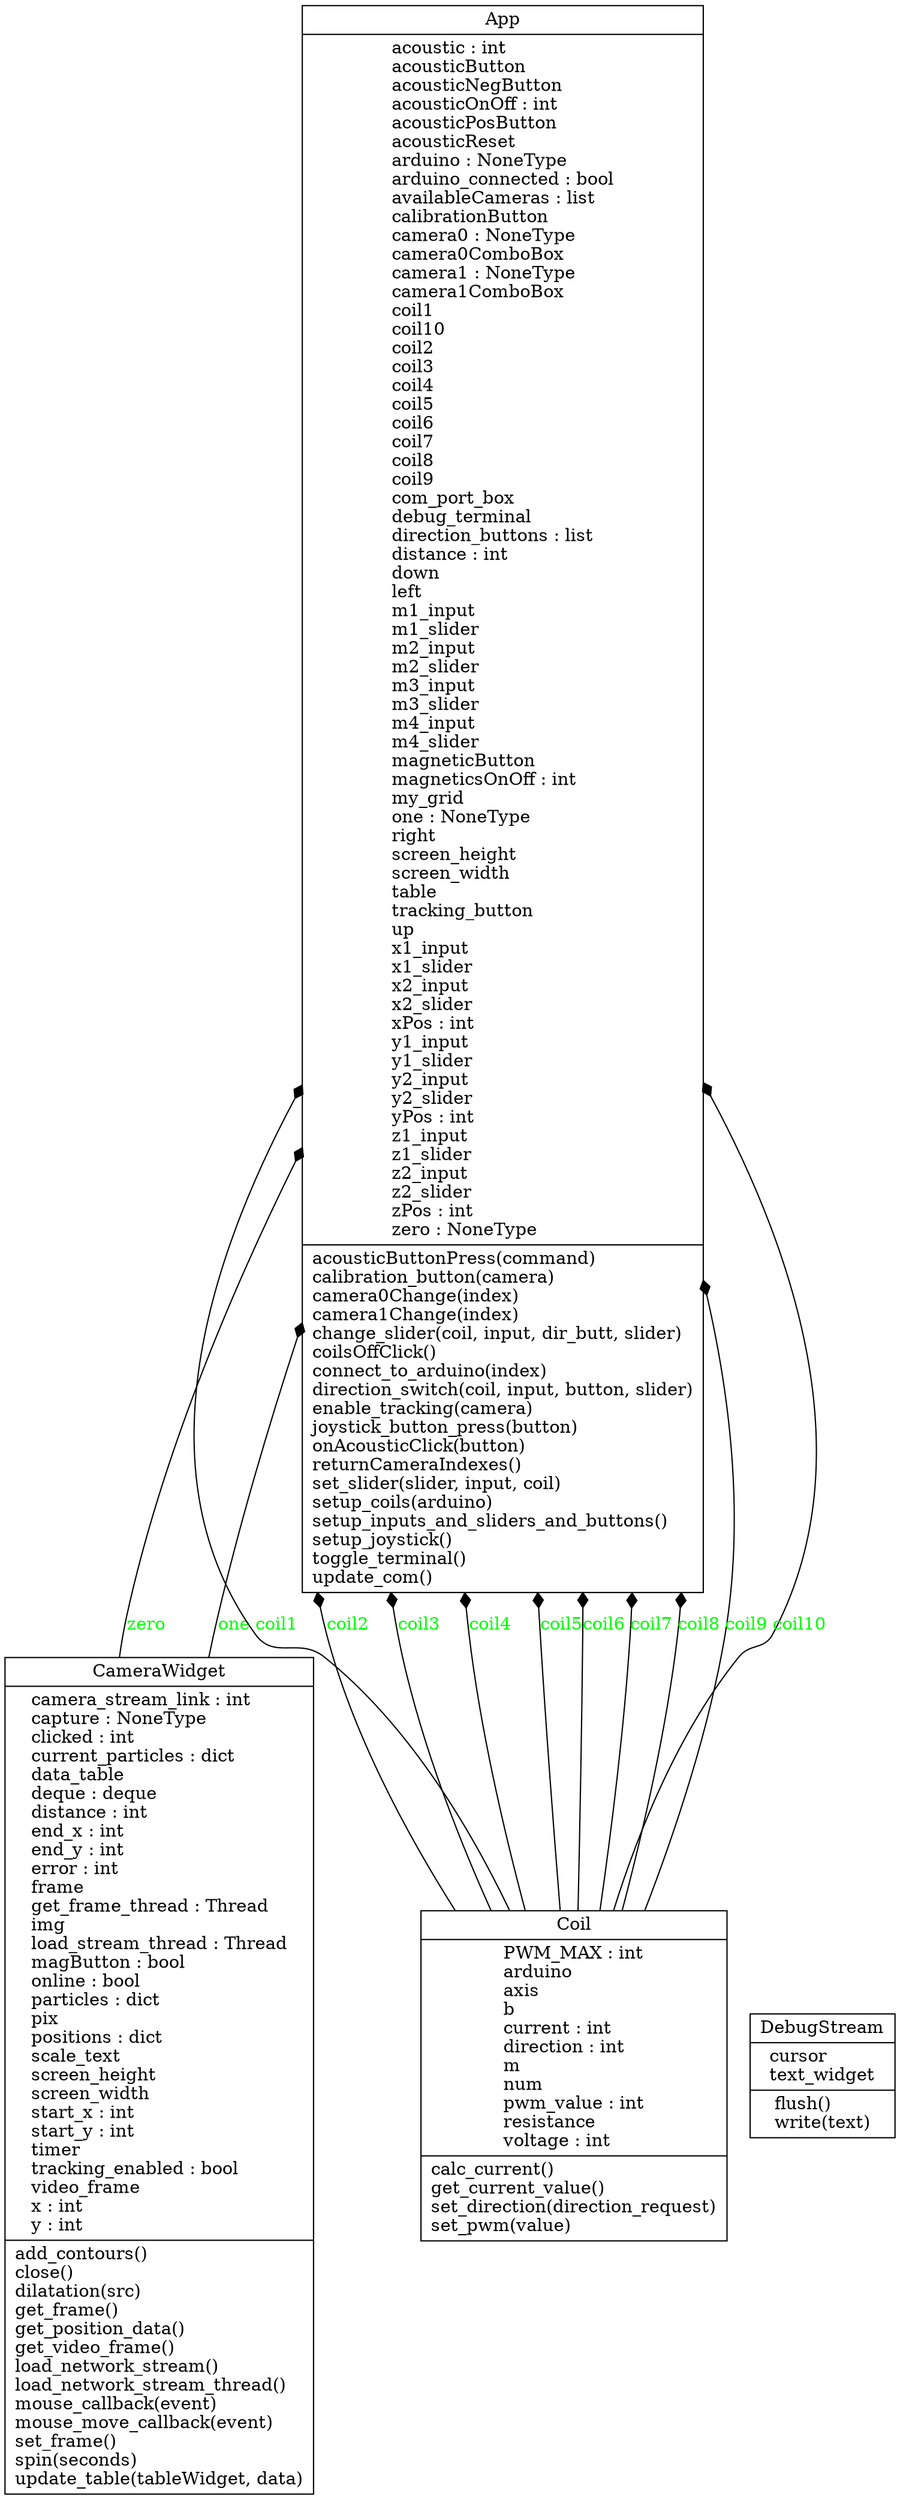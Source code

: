 digraph "classes" {
rankdir=BT
charset="utf-8"
"gui_joystick_control.App" [color="black", fontcolor="black", label=<{App|acoustic : int<br ALIGN="LEFT"/>acousticButton<br ALIGN="LEFT"/>acousticNegButton<br ALIGN="LEFT"/>acousticOnOff : int<br ALIGN="LEFT"/>acousticPosButton<br ALIGN="LEFT"/>acousticReset<br ALIGN="LEFT"/>arduino : NoneType<br ALIGN="LEFT"/>arduino_connected : bool<br ALIGN="LEFT"/>availableCameras : list<br ALIGN="LEFT"/>calibrationButton<br ALIGN="LEFT"/>camera0 : NoneType<br ALIGN="LEFT"/>camera0ComboBox<br ALIGN="LEFT"/>camera1 : NoneType<br ALIGN="LEFT"/>camera1ComboBox<br ALIGN="LEFT"/>coil1<br ALIGN="LEFT"/>coil10<br ALIGN="LEFT"/>coil2<br ALIGN="LEFT"/>coil3<br ALIGN="LEFT"/>coil4<br ALIGN="LEFT"/>coil5<br ALIGN="LEFT"/>coil6<br ALIGN="LEFT"/>coil7<br ALIGN="LEFT"/>coil8<br ALIGN="LEFT"/>coil9<br ALIGN="LEFT"/>com_port_box<br ALIGN="LEFT"/>debug_terminal<br ALIGN="LEFT"/>direction_buttons : list<br ALIGN="LEFT"/>distance : int<br ALIGN="LEFT"/>down<br ALIGN="LEFT"/>left<br ALIGN="LEFT"/>m1_input<br ALIGN="LEFT"/>m1_slider<br ALIGN="LEFT"/>m2_input<br ALIGN="LEFT"/>m2_slider<br ALIGN="LEFT"/>m3_input<br ALIGN="LEFT"/>m3_slider<br ALIGN="LEFT"/>m4_input<br ALIGN="LEFT"/>m4_slider<br ALIGN="LEFT"/>magneticButton<br ALIGN="LEFT"/>magneticsOnOff : int<br ALIGN="LEFT"/>my_grid<br ALIGN="LEFT"/>one : NoneType<br ALIGN="LEFT"/>right<br ALIGN="LEFT"/>screen_height<br ALIGN="LEFT"/>screen_width<br ALIGN="LEFT"/>table<br ALIGN="LEFT"/>tracking_button<br ALIGN="LEFT"/>up<br ALIGN="LEFT"/>x1_input<br ALIGN="LEFT"/>x1_slider<br ALIGN="LEFT"/>x2_input<br ALIGN="LEFT"/>x2_slider<br ALIGN="LEFT"/>xPos : int<br ALIGN="LEFT"/>y1_input<br ALIGN="LEFT"/>y1_slider<br ALIGN="LEFT"/>y2_input<br ALIGN="LEFT"/>y2_slider<br ALIGN="LEFT"/>yPos : int<br ALIGN="LEFT"/>z1_input<br ALIGN="LEFT"/>z1_slider<br ALIGN="LEFT"/>z2_input<br ALIGN="LEFT"/>z2_slider<br ALIGN="LEFT"/>zPos : int<br ALIGN="LEFT"/>zero : NoneType<br ALIGN="LEFT"/>|acousticButtonPress(command)<br ALIGN="LEFT"/>calibration_button(camera)<br ALIGN="LEFT"/>camera0Change(index)<br ALIGN="LEFT"/>camera1Change(index)<br ALIGN="LEFT"/>change_slider(coil, input, dir_butt, slider)<br ALIGN="LEFT"/>coilsOffClick()<br ALIGN="LEFT"/>connect_to_arduino(index)<br ALIGN="LEFT"/>direction_switch(coil, input, button, slider)<br ALIGN="LEFT"/>enable_tracking(camera)<br ALIGN="LEFT"/>joystick_button_press(button)<br ALIGN="LEFT"/>onAcousticClick(button)<br ALIGN="LEFT"/>returnCameraIndexes()<br ALIGN="LEFT"/>set_slider(slider, input, coil)<br ALIGN="LEFT"/>setup_coils(arduino)<br ALIGN="LEFT"/>setup_inputs_and_sliders_and_buttons()<br ALIGN="LEFT"/>setup_joystick()<br ALIGN="LEFT"/>toggle_terminal()<br ALIGN="LEFT"/>update_com()<br ALIGN="LEFT"/>}>, shape="record", style="solid"];
"gui_joystick_control.CameraWidget" [color="black", fontcolor="black", label=<{CameraWidget|camera_stream_link : int<br ALIGN="LEFT"/>capture : NoneType<br ALIGN="LEFT"/>clicked : int<br ALIGN="LEFT"/>current_particles : dict<br ALIGN="LEFT"/>data_table<br ALIGN="LEFT"/>deque : deque<br ALIGN="LEFT"/>distance : int<br ALIGN="LEFT"/>end_x : int<br ALIGN="LEFT"/>end_y : int<br ALIGN="LEFT"/>error : int<br ALIGN="LEFT"/>frame<br ALIGN="LEFT"/>get_frame_thread : Thread<br ALIGN="LEFT"/>img<br ALIGN="LEFT"/>load_stream_thread : Thread<br ALIGN="LEFT"/>magButton : bool<br ALIGN="LEFT"/>online : bool<br ALIGN="LEFT"/>particles : dict<br ALIGN="LEFT"/>pix<br ALIGN="LEFT"/>positions : dict<br ALIGN="LEFT"/>scale_text<br ALIGN="LEFT"/>screen_height<br ALIGN="LEFT"/>screen_width<br ALIGN="LEFT"/>start_x : int<br ALIGN="LEFT"/>start_y : int<br ALIGN="LEFT"/>timer<br ALIGN="LEFT"/>tracking_enabled : bool<br ALIGN="LEFT"/>video_frame<br ALIGN="LEFT"/>x : int<br ALIGN="LEFT"/>y : int<br ALIGN="LEFT"/>|add_contours()<br ALIGN="LEFT"/>close()<br ALIGN="LEFT"/>dilatation(src)<br ALIGN="LEFT"/>get_frame()<br ALIGN="LEFT"/>get_position_data()<br ALIGN="LEFT"/>get_video_frame()<br ALIGN="LEFT"/>load_network_stream()<br ALIGN="LEFT"/>load_network_stream_thread()<br ALIGN="LEFT"/>mouse_callback(event)<br ALIGN="LEFT"/>mouse_move_callback(event)<br ALIGN="LEFT"/>set_frame()<br ALIGN="LEFT"/>spin(seconds)<br ALIGN="LEFT"/>update_table(tableWidget, data)<br ALIGN="LEFT"/>}>, shape="record", style="solid"];
"gui_joystick_control.Coil" [color="black", fontcolor="black", label=<{Coil|PWM_MAX : int<br ALIGN="LEFT"/>arduino<br ALIGN="LEFT"/>axis<br ALIGN="LEFT"/>b<br ALIGN="LEFT"/>current : int<br ALIGN="LEFT"/>direction : int<br ALIGN="LEFT"/>m<br ALIGN="LEFT"/>num<br ALIGN="LEFT"/>pwm_value : int<br ALIGN="LEFT"/>resistance<br ALIGN="LEFT"/>voltage : int<br ALIGN="LEFT"/>|calc_current()<br ALIGN="LEFT"/>get_current_value()<br ALIGN="LEFT"/>set_direction(direction_request)<br ALIGN="LEFT"/>set_pwm(value)<br ALIGN="LEFT"/>}>, shape="record", style="solid"];
"gui_joystick_control.DebugStream" [color="black", fontcolor="black", label=<{DebugStream|cursor<br ALIGN="LEFT"/>text_widget<br ALIGN="LEFT"/>|flush()<br ALIGN="LEFT"/>write(text)<br ALIGN="LEFT"/>}>, shape="record", style="solid"];
"gui_joystick_control.CameraWidget" -> "gui_joystick_control.App" [arrowhead="diamond", arrowtail="none", fontcolor="green", label="zero", style="solid"];
"gui_joystick_control.CameraWidget" -> "gui_joystick_control.App" [arrowhead="diamond", arrowtail="none", fontcolor="green", label="one", style="solid"];
"gui_joystick_control.Coil" -> "gui_joystick_control.App" [arrowhead="diamond", arrowtail="none", fontcolor="green", label="coil1", style="solid"];
"gui_joystick_control.Coil" -> "gui_joystick_control.App" [arrowhead="diamond", arrowtail="none", fontcolor="green", label="coil2", style="solid"];
"gui_joystick_control.Coil" -> "gui_joystick_control.App" [arrowhead="diamond", arrowtail="none", fontcolor="green", label="coil3", style="solid"];
"gui_joystick_control.Coil" -> "gui_joystick_control.App" [arrowhead="diamond", arrowtail="none", fontcolor="green", label="coil4", style="solid"];
"gui_joystick_control.Coil" -> "gui_joystick_control.App" [arrowhead="diamond", arrowtail="none", fontcolor="green", label="coil5", style="solid"];
"gui_joystick_control.Coil" -> "gui_joystick_control.App" [arrowhead="diamond", arrowtail="none", fontcolor="green", label="coil6", style="solid"];
"gui_joystick_control.Coil" -> "gui_joystick_control.App" [arrowhead="diamond", arrowtail="none", fontcolor="green", label="coil7", style="solid"];
"gui_joystick_control.Coil" -> "gui_joystick_control.App" [arrowhead="diamond", arrowtail="none", fontcolor="green", label="coil8", style="solid"];
"gui_joystick_control.Coil" -> "gui_joystick_control.App" [arrowhead="diamond", arrowtail="none", fontcolor="green", label="coil9", style="solid"];
"gui_joystick_control.Coil" -> "gui_joystick_control.App" [arrowhead="diamond", arrowtail="none", fontcolor="green", label="coil10", style="solid"];
}
